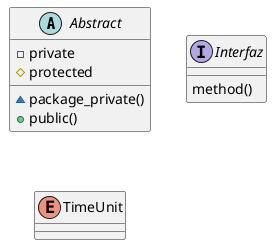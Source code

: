 @startuml diagrama8

    abstract Abstract {
        -private
        #protected
        ~package_private()
        +public()
    }

    interface Interfaz {
        method()
    }

    enum TimeUnit {
        
    }

@enduml